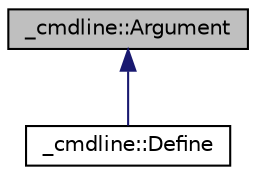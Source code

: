 digraph "_cmdline::Argument"
{
 // LATEX_PDF_SIZE
  edge [fontname="Helvetica",fontsize="10",labelfontname="Helvetica",labelfontsize="10"];
  node [fontname="Helvetica",fontsize="10",shape=record];
  Node1 [label="_cmdline::Argument",height=0.2,width=0.4,color="black", fillcolor="grey75", style="filled", fontcolor="black",tooltip=" "];
  Node1 -> Node2 [dir="back",color="midnightblue",fontsize="10",style="solid"];
  Node2 [label="_cmdline::Define",height=0.2,width=0.4,color="black", fillcolor="white", style="filled",URL="$class__cmdline_1_1_define.html",tooltip=" "];
}
